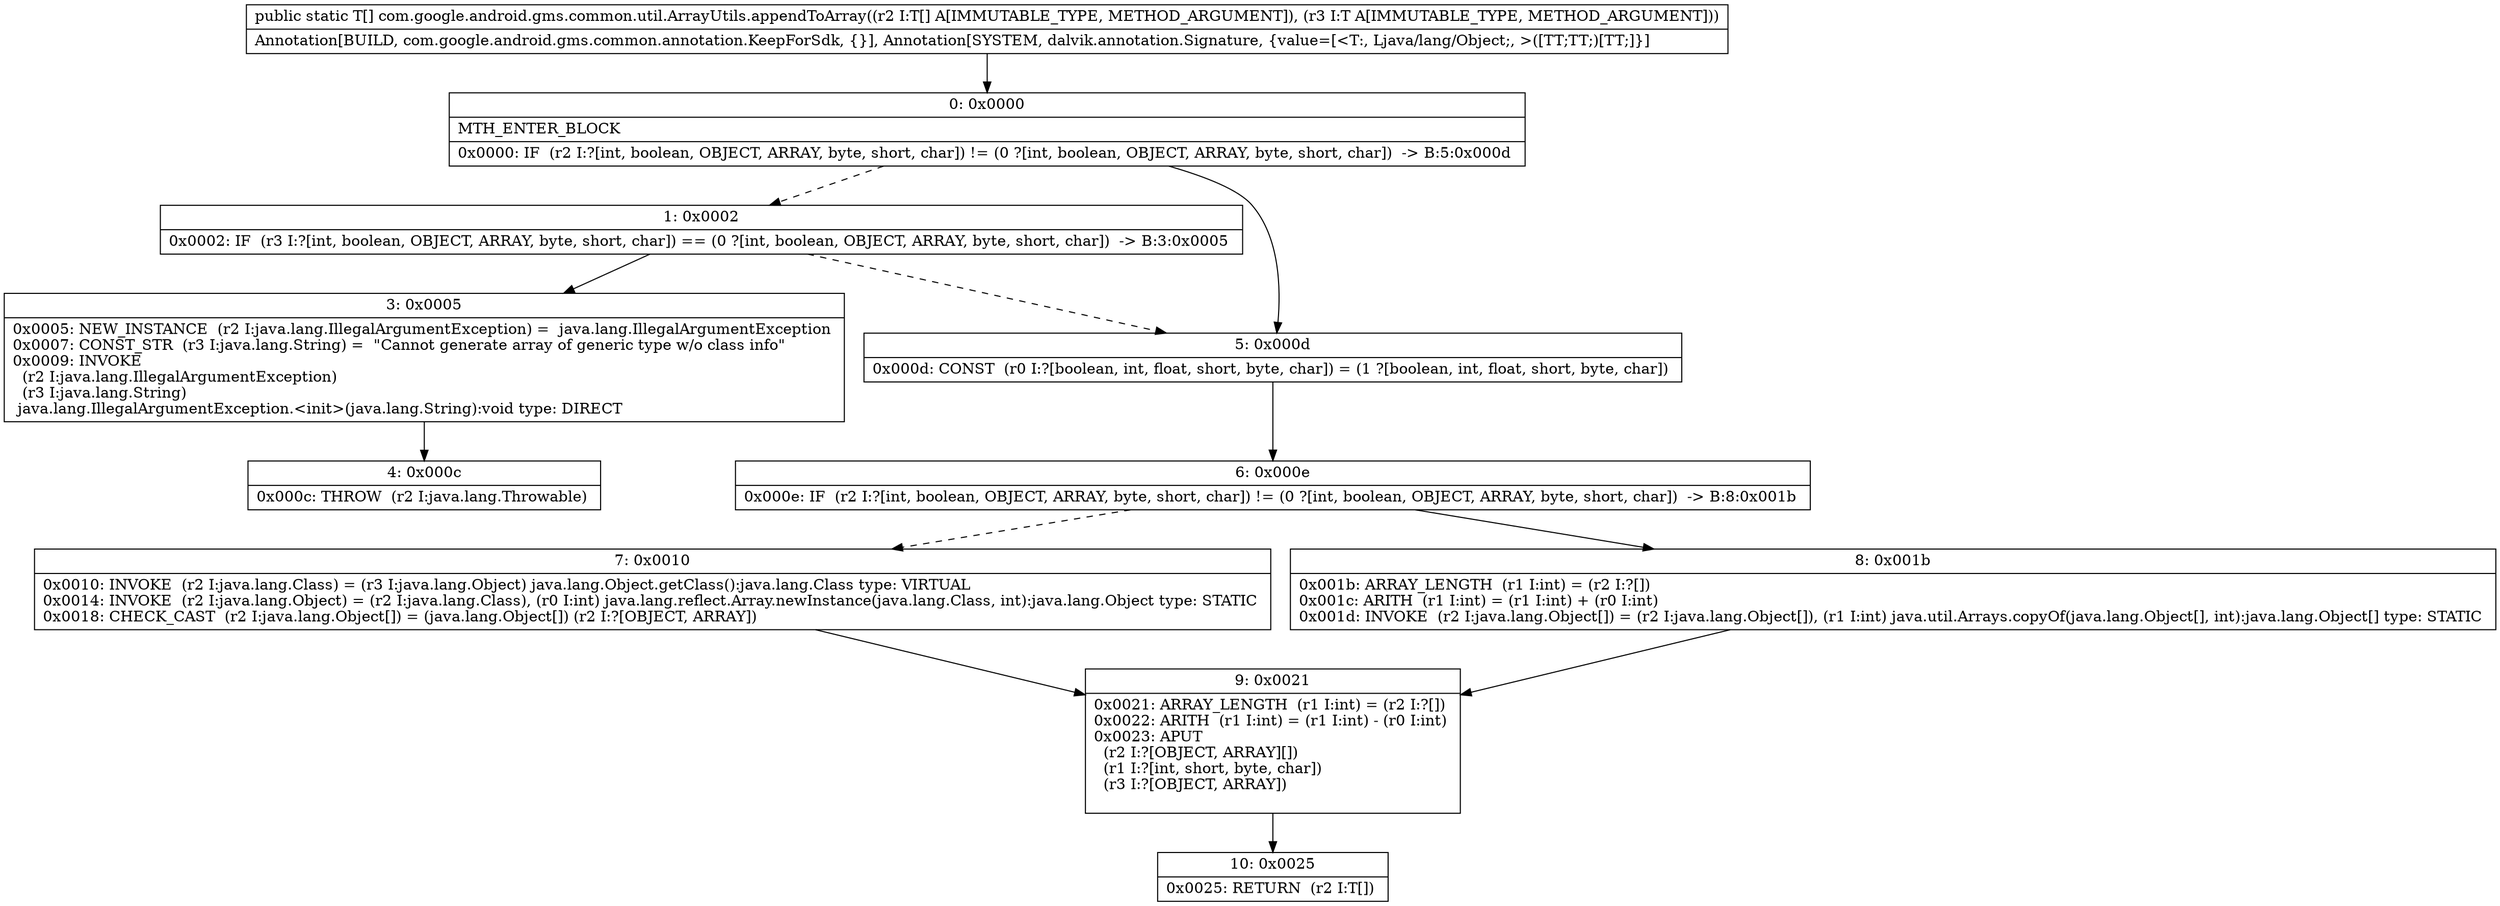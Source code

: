 digraph "CFG forcom.google.android.gms.common.util.ArrayUtils.appendToArray([Ljava\/lang\/Object;Ljava\/lang\/Object;)[Ljava\/lang\/Object;" {
Node_0 [shape=record,label="{0\:\ 0x0000|MTH_ENTER_BLOCK\l|0x0000: IF  (r2 I:?[int, boolean, OBJECT, ARRAY, byte, short, char]) != (0 ?[int, boolean, OBJECT, ARRAY, byte, short, char])  \-\> B:5:0x000d \l}"];
Node_1 [shape=record,label="{1\:\ 0x0002|0x0002: IF  (r3 I:?[int, boolean, OBJECT, ARRAY, byte, short, char]) == (0 ?[int, boolean, OBJECT, ARRAY, byte, short, char])  \-\> B:3:0x0005 \l}"];
Node_3 [shape=record,label="{3\:\ 0x0005|0x0005: NEW_INSTANCE  (r2 I:java.lang.IllegalArgumentException) =  java.lang.IllegalArgumentException \l0x0007: CONST_STR  (r3 I:java.lang.String) =  \"Cannot generate array of generic type w\/o class info\" \l0x0009: INVOKE  \l  (r2 I:java.lang.IllegalArgumentException)\l  (r3 I:java.lang.String)\l java.lang.IllegalArgumentException.\<init\>(java.lang.String):void type: DIRECT \l}"];
Node_4 [shape=record,label="{4\:\ 0x000c|0x000c: THROW  (r2 I:java.lang.Throwable) \l}"];
Node_5 [shape=record,label="{5\:\ 0x000d|0x000d: CONST  (r0 I:?[boolean, int, float, short, byte, char]) = (1 ?[boolean, int, float, short, byte, char]) \l}"];
Node_6 [shape=record,label="{6\:\ 0x000e|0x000e: IF  (r2 I:?[int, boolean, OBJECT, ARRAY, byte, short, char]) != (0 ?[int, boolean, OBJECT, ARRAY, byte, short, char])  \-\> B:8:0x001b \l}"];
Node_7 [shape=record,label="{7\:\ 0x0010|0x0010: INVOKE  (r2 I:java.lang.Class) = (r3 I:java.lang.Object) java.lang.Object.getClass():java.lang.Class type: VIRTUAL \l0x0014: INVOKE  (r2 I:java.lang.Object) = (r2 I:java.lang.Class), (r0 I:int) java.lang.reflect.Array.newInstance(java.lang.Class, int):java.lang.Object type: STATIC \l0x0018: CHECK_CAST  (r2 I:java.lang.Object[]) = (java.lang.Object[]) (r2 I:?[OBJECT, ARRAY]) \l}"];
Node_8 [shape=record,label="{8\:\ 0x001b|0x001b: ARRAY_LENGTH  (r1 I:int) = (r2 I:?[]) \l0x001c: ARITH  (r1 I:int) = (r1 I:int) + (r0 I:int) \l0x001d: INVOKE  (r2 I:java.lang.Object[]) = (r2 I:java.lang.Object[]), (r1 I:int) java.util.Arrays.copyOf(java.lang.Object[], int):java.lang.Object[] type: STATIC \l}"];
Node_9 [shape=record,label="{9\:\ 0x0021|0x0021: ARRAY_LENGTH  (r1 I:int) = (r2 I:?[]) \l0x0022: ARITH  (r1 I:int) = (r1 I:int) \- (r0 I:int) \l0x0023: APUT  \l  (r2 I:?[OBJECT, ARRAY][])\l  (r1 I:?[int, short, byte, char])\l  (r3 I:?[OBJECT, ARRAY])\l \l}"];
Node_10 [shape=record,label="{10\:\ 0x0025|0x0025: RETURN  (r2 I:T[]) \l}"];
MethodNode[shape=record,label="{public static T[] com.google.android.gms.common.util.ArrayUtils.appendToArray((r2 I:T[] A[IMMUTABLE_TYPE, METHOD_ARGUMENT]), (r3 I:T A[IMMUTABLE_TYPE, METHOD_ARGUMENT]))  | Annotation[BUILD, com.google.android.gms.common.annotation.KeepForSdk, \{\}], Annotation[SYSTEM, dalvik.annotation.Signature, \{value=[\<T:, Ljava\/lang\/Object;, \>([TT;TT;)[TT;]\}]\l}"];
MethodNode -> Node_0;
Node_0 -> Node_1[style=dashed];
Node_0 -> Node_5;
Node_1 -> Node_3;
Node_1 -> Node_5[style=dashed];
Node_3 -> Node_4;
Node_5 -> Node_6;
Node_6 -> Node_7[style=dashed];
Node_6 -> Node_8;
Node_7 -> Node_9;
Node_8 -> Node_9;
Node_9 -> Node_10;
}

